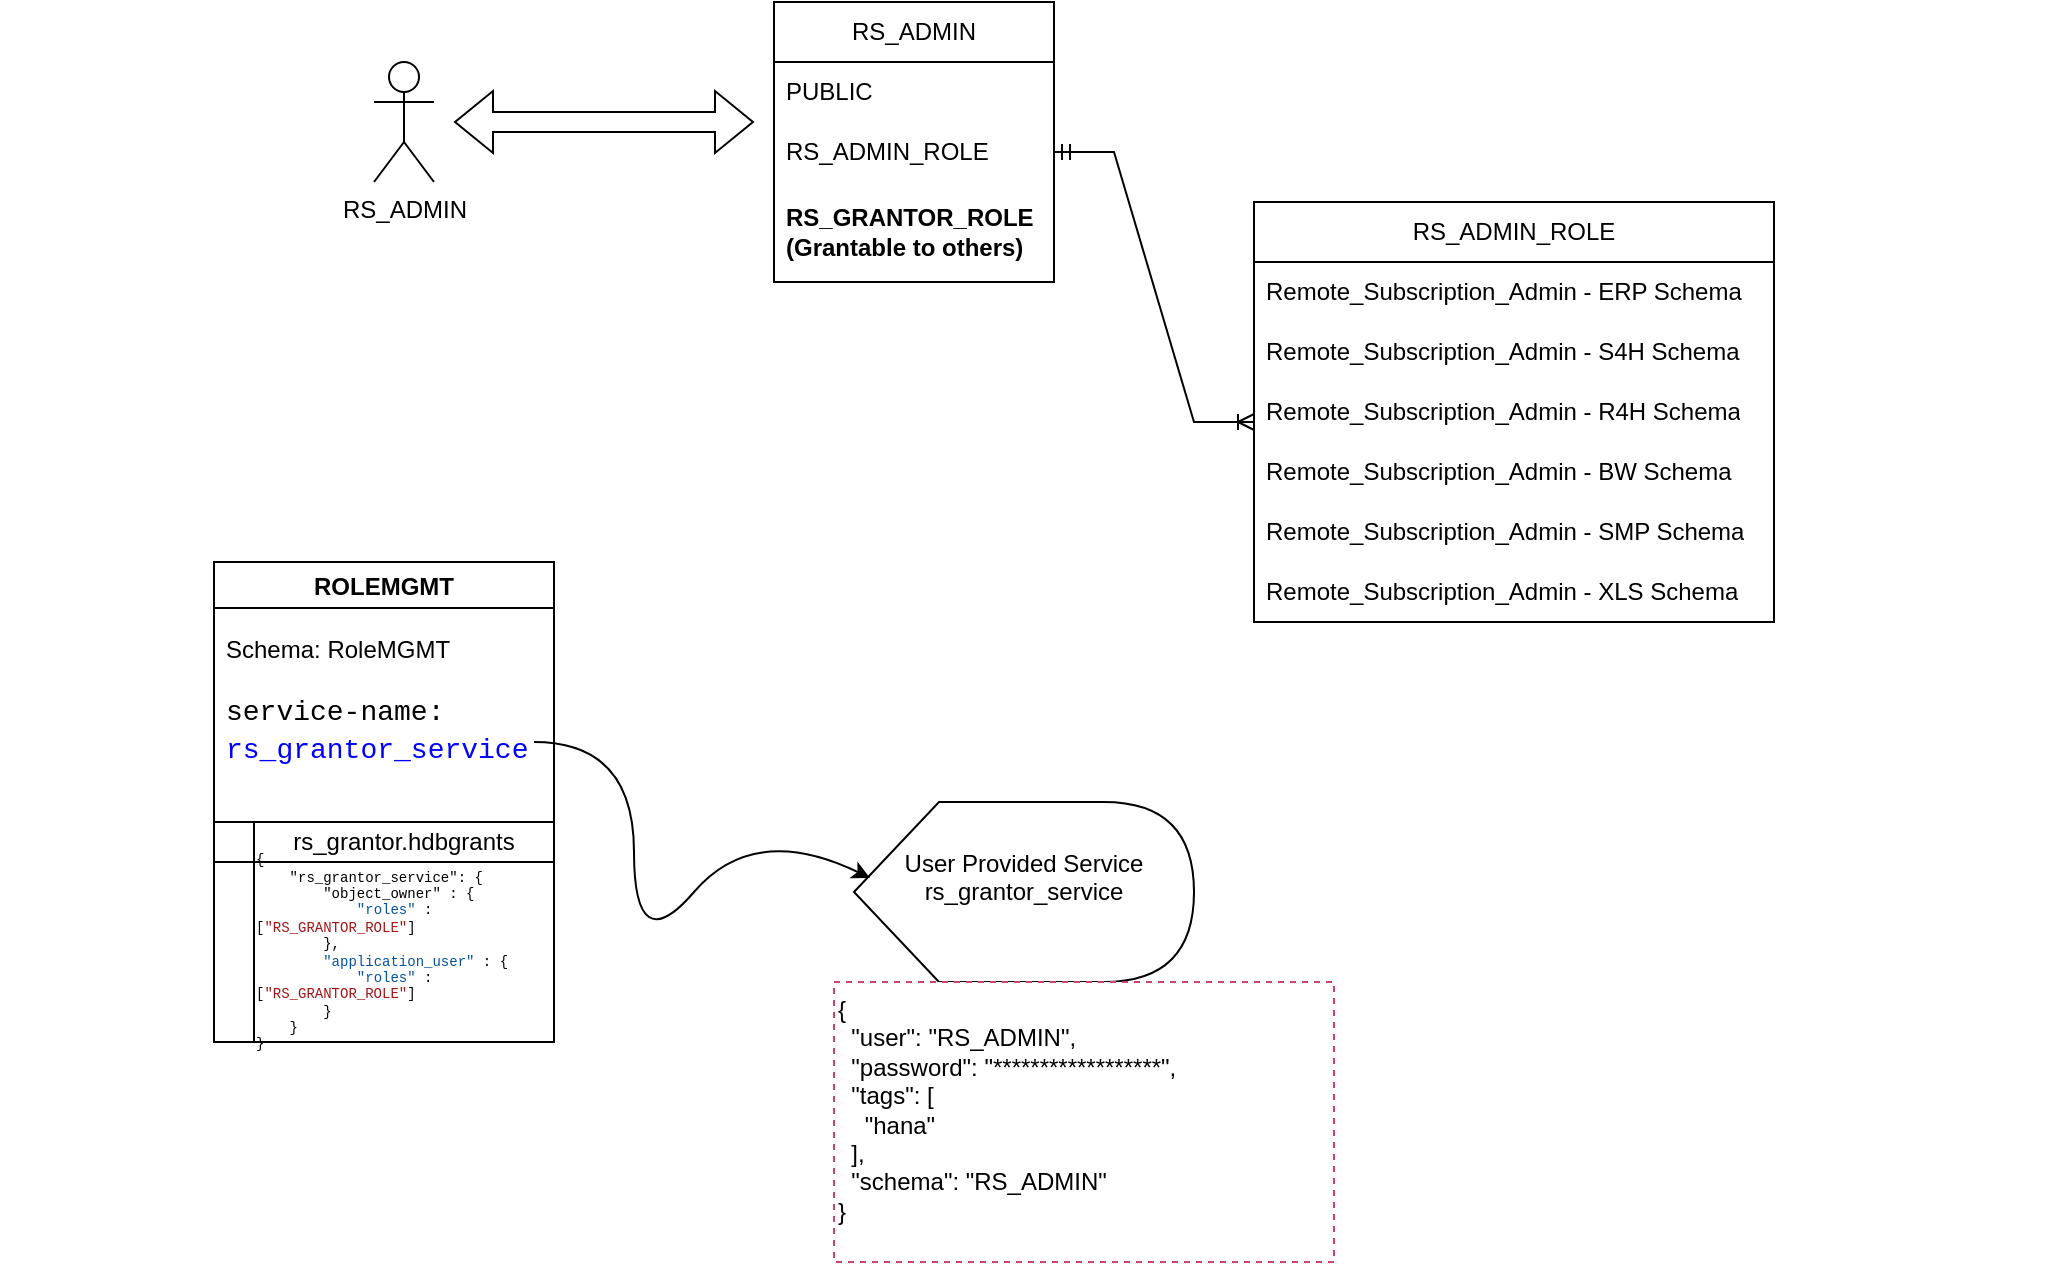 <mxfile version="23.1.6" type="github">
  <diagram id="R2lEEEUBdFMjLlhIrx00" name="Page-1">
    <mxGraphModel dx="1900" dy="530" grid="1" gridSize="10" guides="1" tooltips="1" connect="1" arrows="1" fold="1" page="1" pageScale="1" pageWidth="850" pageHeight="1100" math="0" shadow="0" extFonts="Permanent Marker^https://fonts.googleapis.com/css?family=Permanent+Marker">
      <root>
        <mxCell id="0" />
        <mxCell id="1" parent="0" />
        <mxCell id="_A3LU-vZx2ufWtQYtixy-1" value="RS_ADMIN" style="shape=umlActor;verticalLabelPosition=bottom;verticalAlign=top;html=1;outlineConnect=0;" vertex="1" parent="1">
          <mxGeometry x="140" y="150" width="30" height="60" as="geometry" />
        </mxCell>
        <mxCell id="_A3LU-vZx2ufWtQYtixy-2" value="RS_ADMIN" style="swimlane;fontStyle=0;childLayout=stackLayout;horizontal=1;startSize=30;horizontalStack=0;resizeParent=1;resizeParentMax=0;resizeLast=0;collapsible=1;marginBottom=0;whiteSpace=wrap;html=1;" vertex="1" parent="1">
          <mxGeometry x="340" y="120" width="140" height="140" as="geometry" />
        </mxCell>
        <mxCell id="_A3LU-vZx2ufWtQYtixy-3" value="PUBLIC" style="text;strokeColor=none;fillColor=none;align=left;verticalAlign=middle;spacingLeft=4;spacingRight=4;overflow=hidden;points=[[0,0.5],[1,0.5]];portConstraint=eastwest;rotatable=0;whiteSpace=wrap;html=1;" vertex="1" parent="_A3LU-vZx2ufWtQYtixy-2">
          <mxGeometry y="30" width="140" height="30" as="geometry" />
        </mxCell>
        <mxCell id="_A3LU-vZx2ufWtQYtixy-4" value="RS_ADMIN_ROLE" style="text;strokeColor=none;fillColor=none;align=left;verticalAlign=middle;spacingLeft=4;spacingRight=4;overflow=hidden;points=[[0,0.5],[1,0.5]];portConstraint=eastwest;rotatable=0;whiteSpace=wrap;html=1;" vertex="1" parent="_A3LU-vZx2ufWtQYtixy-2">
          <mxGeometry y="60" width="140" height="30" as="geometry" />
        </mxCell>
        <mxCell id="_A3LU-vZx2ufWtQYtixy-5" value="RS_GRANTOR_ROLE&lt;br&gt;(Grantable to others)" style="text;strokeColor=none;fillColor=none;align=left;verticalAlign=middle;spacingLeft=4;spacingRight=4;overflow=hidden;points=[[0,0.5],[1,0.5]];portConstraint=eastwest;rotatable=0;whiteSpace=wrap;html=1;fontStyle=1" vertex="1" parent="_A3LU-vZx2ufWtQYtixy-2">
          <mxGeometry y="90" width="140" height="50" as="geometry" />
        </mxCell>
        <mxCell id="_A3LU-vZx2ufWtQYtixy-7" value="" style="shape=flexArrow;endArrow=classic;startArrow=classic;html=1;rounded=0;" edge="1" parent="1">
          <mxGeometry width="100" height="100" relative="1" as="geometry">
            <mxPoint x="180" y="180" as="sourcePoint" />
            <mxPoint x="330" y="180" as="targetPoint" />
          </mxGeometry>
        </mxCell>
        <mxCell id="_A3LU-vZx2ufWtQYtixy-8" value="RS_ADMIN_ROLE" style="swimlane;fontStyle=0;childLayout=stackLayout;horizontal=1;startSize=30;horizontalStack=0;resizeParent=1;resizeParentMax=0;resizeLast=0;collapsible=1;marginBottom=0;whiteSpace=wrap;html=1;" vertex="1" parent="1">
          <mxGeometry x="580" y="220" width="260" height="210" as="geometry" />
        </mxCell>
        <mxCell id="_A3LU-vZx2ufWtQYtixy-9" value="Remote_Subscription_Admin - ERP Schema" style="text;strokeColor=none;fillColor=none;align=left;verticalAlign=middle;spacingLeft=4;spacingRight=4;overflow=hidden;points=[[0,0.5],[1,0.5]];portConstraint=eastwest;rotatable=0;whiteSpace=wrap;html=1;" vertex="1" parent="_A3LU-vZx2ufWtQYtixy-8">
          <mxGeometry y="30" width="260" height="30" as="geometry" />
        </mxCell>
        <mxCell id="_A3LU-vZx2ufWtQYtixy-13" value="Remote_Subscription_Admin - S4H Schema" style="text;strokeColor=none;fillColor=none;align=left;verticalAlign=middle;spacingLeft=4;spacingRight=4;overflow=hidden;points=[[0,0.5],[1,0.5]];portConstraint=eastwest;rotatable=0;whiteSpace=wrap;html=1;" vertex="1" parent="_A3LU-vZx2ufWtQYtixy-8">
          <mxGeometry y="60" width="260" height="30" as="geometry" />
        </mxCell>
        <mxCell id="_A3LU-vZx2ufWtQYtixy-14" value="Remote_Subscription_Admin - R4H Schema" style="text;strokeColor=none;fillColor=none;align=left;verticalAlign=middle;spacingLeft=4;spacingRight=4;overflow=hidden;points=[[0,0.5],[1,0.5]];portConstraint=eastwest;rotatable=0;whiteSpace=wrap;html=1;" vertex="1" parent="_A3LU-vZx2ufWtQYtixy-8">
          <mxGeometry y="90" width="260" height="30" as="geometry" />
        </mxCell>
        <mxCell id="_A3LU-vZx2ufWtQYtixy-16" value="Remote_Subscription_Admin - BW Schema" style="text;strokeColor=none;fillColor=none;align=left;verticalAlign=middle;spacingLeft=4;spacingRight=4;overflow=hidden;points=[[0,0.5],[1,0.5]];portConstraint=eastwest;rotatable=0;whiteSpace=wrap;html=1;" vertex="1" parent="_A3LU-vZx2ufWtQYtixy-8">
          <mxGeometry y="120" width="260" height="30" as="geometry" />
        </mxCell>
        <mxCell id="_A3LU-vZx2ufWtQYtixy-10" value="Remote_Subscription_Admin - SMP Schema" style="text;strokeColor=none;fillColor=none;align=left;verticalAlign=middle;spacingLeft=4;spacingRight=4;overflow=hidden;points=[[0,0.5],[1,0.5]];portConstraint=eastwest;rotatable=0;whiteSpace=wrap;html=1;" vertex="1" parent="_A3LU-vZx2ufWtQYtixy-8">
          <mxGeometry y="150" width="260" height="30" as="geometry" />
        </mxCell>
        <mxCell id="_A3LU-vZx2ufWtQYtixy-15" value="Remote_Subscription_Admin - XLS Schema" style="text;strokeColor=none;fillColor=none;align=left;verticalAlign=middle;spacingLeft=4;spacingRight=4;overflow=hidden;points=[[0,0.5],[1,0.5]];portConstraint=eastwest;rotatable=0;whiteSpace=wrap;html=1;" vertex="1" parent="_A3LU-vZx2ufWtQYtixy-8">
          <mxGeometry y="180" width="260" height="30" as="geometry" />
        </mxCell>
        <mxCell id="_A3LU-vZx2ufWtQYtixy-17" value="" style="edgeStyle=entityRelationEdgeStyle;fontSize=12;html=1;endArrow=ERoneToMany;startArrow=ERmandOne;rounded=0;" edge="1" parent="1" source="_A3LU-vZx2ufWtQYtixy-4">
          <mxGeometry width="100" height="100" relative="1" as="geometry">
            <mxPoint x="480" y="430" as="sourcePoint" />
            <mxPoint x="580" y="330" as="targetPoint" />
          </mxGeometry>
        </mxCell>
        <mxCell id="_A3LU-vZx2ufWtQYtixy-18" value="ROLEMGMT" style="swimlane;" vertex="1" parent="1">
          <mxGeometry x="60" y="400" width="170" height="130" as="geometry" />
        </mxCell>
        <mxCell id="_A3LU-vZx2ufWtQYtixy-20" value="Schema: RoleMGMT&lt;br&gt;&lt;br&gt;&lt;div style=&quot;background-color: rgb(255, 255, 255); font-family: Consolas, &amp;quot;Courier New&amp;quot;, monospace; font-size: 14px; line-height: 19px;&quot;&gt;service-name: &lt;span style=&quot;color: #0000ff;&quot;&gt;rs_grantor_service&lt;/span&gt;&lt;/div&gt;" style="text;strokeColor=none;fillColor=none;align=left;verticalAlign=middle;spacingLeft=4;spacingRight=4;overflow=hidden;points=[[0,0.5],[1,0.5]];portConstraint=eastwest;rotatable=0;whiteSpace=wrap;html=1;" vertex="1" parent="_A3LU-vZx2ufWtQYtixy-18">
          <mxGeometry y="30" width="170" height="80" as="geometry" />
        </mxCell>
        <mxCell id="_A3LU-vZx2ufWtQYtixy-21" value="" style="shape=internalStorage;whiteSpace=wrap;html=1;backgroundOutline=1;" vertex="1" parent="1">
          <mxGeometry x="60" y="530" width="170" height="110" as="geometry" />
        </mxCell>
        <mxCell id="_A3LU-vZx2ufWtQYtixy-22" value="rs_grantor.hdbgrants" style="text;html=1;align=center;verticalAlign=middle;whiteSpace=wrap;rounded=0;" vertex="1" parent="1">
          <mxGeometry x="80" y="530" width="150" height="20" as="geometry" />
        </mxCell>
        <mxCell id="_A3LU-vZx2ufWtQYtixy-24" value="&lt;div style=&quot;border-color: var(--border-color); font-family: Consolas, &amp;quot;Courier New&amp;quot;, monospace; text-align: left; font-size: 7px;&quot;&gt;&lt;font style=&quot;border-color: var(--border-color); font-size: 7px;&quot;&gt;{&lt;/font&gt;&lt;/div&gt;&lt;div style=&quot;border-color: var(--border-color); font-family: Consolas, &amp;quot;Courier New&amp;quot;, monospace; text-align: left; font-size: 7px;&quot;&gt;&lt;font style=&quot;border-color: var(--border-color); font-size: 7px;&quot;&gt;&amp;nbsp; &amp;nbsp; &quot;rs_grantor_service&quot;: {&lt;/font&gt;&lt;/div&gt;&lt;div style=&quot;border-color: var(--border-color); font-family: Consolas, &amp;quot;Courier New&amp;quot;, monospace; text-align: left; font-size: 7px;&quot;&gt;&lt;font style=&quot;border-color: var(--border-color); font-size: 7px;&quot;&gt;&amp;nbsp; &amp;nbsp; &amp;nbsp; &amp;nbsp;&amp;nbsp;&quot;object_owner&quot;&amp;nbsp;: {&lt;/font&gt;&lt;/div&gt;&lt;div style=&quot;border-color: var(--border-color); font-family: Consolas, &amp;quot;Courier New&amp;quot;, monospace; text-align: left; font-size: 7px;&quot;&gt;&lt;font style=&quot;border-color: var(--border-color); font-size: 7px;&quot;&gt;&amp;nbsp; &amp;nbsp; &amp;nbsp; &amp;nbsp; &amp;nbsp; &amp;nbsp;&amp;nbsp;&lt;span style=&quot;border-color: var(--border-color); color: rgb(4, 81, 165); font-size: 7px;&quot;&gt;&quot;roles&quot;&lt;/span&gt;&amp;nbsp;: [&lt;span style=&quot;border-color: var(--border-color); color: rgb(163, 21, 21); font-size: 7px;&quot;&gt;&quot;RS_GRANTOR_ROLE&quot;&lt;/span&gt;]&lt;/font&gt;&lt;/div&gt;&lt;div style=&quot;border-color: var(--border-color); font-family: Consolas, &amp;quot;Courier New&amp;quot;, monospace; text-align: left; font-size: 7px;&quot;&gt;&lt;font style=&quot;border-color: var(--border-color); font-size: 7px;&quot;&gt;&amp;nbsp; &amp;nbsp; &amp;nbsp; &amp;nbsp; },&lt;/font&gt;&lt;/div&gt;&lt;div style=&quot;border-color: var(--border-color); font-family: Consolas, &amp;quot;Courier New&amp;quot;, monospace; text-align: left; font-size: 7px;&quot;&gt;&lt;font style=&quot;border-color: var(--border-color); font-size: 7px;&quot;&gt;&amp;nbsp; &amp;nbsp; &amp;nbsp; &amp;nbsp;&amp;nbsp;&lt;span style=&quot;border-color: var(--border-color); color: rgb(4, 81, 165); font-size: 7px;&quot;&gt;&quot;application_user&quot;&lt;/span&gt;&amp;nbsp;: {&lt;/font&gt;&lt;/div&gt;&lt;div style=&quot;border-color: var(--border-color); font-family: Consolas, &amp;quot;Courier New&amp;quot;, monospace; text-align: left; font-size: 7px;&quot;&gt;&lt;font style=&quot;border-color: var(--border-color); font-size: 7px;&quot;&gt;&amp;nbsp; &amp;nbsp; &amp;nbsp; &amp;nbsp; &amp;nbsp; &amp;nbsp;&amp;nbsp;&lt;span style=&quot;border-color: var(--border-color); color: rgb(4, 81, 165); font-size: 7px;&quot;&gt;&quot;roles&quot;&lt;/span&gt;&amp;nbsp;: [&lt;span style=&quot;border-color: var(--border-color); color: rgb(163, 21, 21); font-size: 7px;&quot;&gt;&quot;RS_GRANTOR_ROLE&quot;&lt;/span&gt;]&lt;/font&gt;&lt;/div&gt;&lt;div style=&quot;border-color: var(--border-color); font-family: Consolas, &amp;quot;Courier New&amp;quot;, monospace; text-align: left; font-size: 7px;&quot;&gt;&lt;font style=&quot;border-color: var(--border-color); font-size: 7px;&quot;&gt;&amp;nbsp; &amp;nbsp; &amp;nbsp; &amp;nbsp; }&lt;/font&gt;&lt;/div&gt;&lt;div style=&quot;border-color: var(--border-color); font-family: Consolas, &amp;quot;Courier New&amp;quot;, monospace; text-align: left; font-size: 7px;&quot;&gt;&lt;font style=&quot;border-color: var(--border-color); font-size: 7px;&quot;&gt;&amp;nbsp; &amp;nbsp; }&lt;/font&gt;&lt;/div&gt;&lt;div style=&quot;border-color: var(--border-color); font-family: Consolas, &amp;quot;Courier New&amp;quot;, monospace; text-align: left; font-size: 7px;&quot;&gt;&lt;font style=&quot;border-color: var(--border-color); font-size: 7px;&quot;&gt;}&lt;/font&gt;&lt;/div&gt;" style="text;html=1;align=center;verticalAlign=middle;whiteSpace=wrap;rounded=0;fontSize=7;" vertex="1" parent="1">
          <mxGeometry x="80" y="550" width="160" height="90" as="geometry" />
        </mxCell>
        <mxCell id="_A3LU-vZx2ufWtQYtixy-25" value="&lt;br&gt;&lt;br&gt;&lt;div style=&quot;&quot;&gt;&lt;span style=&quot;background-color: initial;&quot;&gt;User Provided Service&lt;/span&gt;&lt;/div&gt;rs_grantor_service&lt;br&gt;&lt;div style=&quot;-webkit-tap-highlight-color: rgba(0, 0, 0, 0); text-size-adjust: none; position: relative; display: -webkit-flex; align-items: flex-start; flex-direction: row; box-sizing: border-box; color: rgb(29, 45, 62); font-family: &amp;quot;72&amp;quot;, &amp;quot;72full&amp;quot;, Arial, Helvetica, sans-serif; font-size: 16px;&quot; class=&quot;sapFDynamicPageTitleMain sapFDynamicPageTitleMainNoContent&quot; id=&quot;__title34-main&quot;&gt;&lt;div style=&quot;-webkit-tap-highlight-color: rgba(0, 0, 0, 0); text-size-adjust: none; display: -webkit-flex; align-items: flex-start; flex-grow: 1; width: 1022.66px;&quot; class=&quot;sapFDynamicPageTitleMainInner&quot;&gt;&lt;div style=&quot;-webkit-tap-highlight-color: rgba(0, 0, 0, 0); text-size-adjust: none; cursor: default; display: -webkit-flex; align-items: flex-start; flex-direction: column; justify-content: space-between; min-width: 0px; flex-shrink: 2;&quot; class=&quot;sapFDynamicPageTitleMainHeading&quot; id=&quot;__title34-left-inner&quot;&gt;&lt;div style=&quot;-webkit-tap-highlight-color: rgba(0, 0, 0, 0); text-size-adjust: none; text-overflow: ellipsis; box-sizing: border-box; vertical-align: middle; min-width: 1px; max-width: 100%; margin-top: 0.312rem;&quot; class=&quot;sapFDynamicPageTitleHeading-CTX sapFDynamicPageTitleMainHeadingInner&quot;&gt;&lt;div style=&quot;-webkit-tap-highlight-color: rgba(0, 0, 0, 0); text-size-adjust: none; background-color: transparent; display: flex; box-sizing: border-box; flex-flow: column; place-content: stretch flex-start; align-items: stretch;&quot; class=&quot;sapMFlexBox sapMVBox sapMFlexBoxJustifyStart sapMFlexBoxAlignItemsStretch sapMFlexBoxWrapNoWrap sapMFlexBoxAlignContentStretch sapMFlexBoxBGTransparent&quot; data-sap-ui-render=&quot;&quot; data-sap-ui=&quot;__vbox314&quot; id=&quot;__vbox314&quot;&gt;&lt;div style=&quot;text-align: left; -webkit-tap-highlight-color: rgba(0, 0, 0, 0); text-size-adjust: none; background-color: transparent; position: relative; align-self: auto; order: 0; flex: 0 1 auto; min-height: auto; min-width: auto;&quot; class=&quot;sapMFlexItemAlignAuto sapMFlexBoxBGTransparent sapMFlexItem&quot; id=&quot;__data1776&quot;&gt;&lt;br&gt;&lt;/div&gt;&lt;/div&gt;&lt;/div&gt;&lt;/div&gt;&lt;div style=&quot;-webkit-tap-highlight-color: rgba(0, 0, 0, 0); text-size-adjust: none; cursor: default; min-width: 0.062rem; padding: 0px 0px 0px 0.5rem; flex-shrink: 1;&quot; class=&quot;sapFDynamicPageTitleMainContent sapFDynamicPageTitleContent-CTX&quot; id=&quot;__title34-content&quot;&gt;&lt;/div&gt;&lt;div style=&quot;-webkit-tap-highlight-color: rgba(0, 0, 0, 0); text-size-adjust: none; cursor: default; margin-left: auto; min-width: 3rem; flex-grow: 1; padding-left: 0.5rem; flex-shrink: 0.1;&quot; class=&quot;sapFDynamicPageTitleMainActions sapFDynamicPageTitleMainActionsHasContent&quot; id=&quot;__title34-mainActions&quot;&gt;&lt;div style=&quot;-webkit-tap-highlight-color: rgba(0, 0, 0, 0); text-size-adjust: none; overflow: visible; -webkit-box-align: center; align-items: center; box-sizing: border-box; height: 2.75rem; padding: 0px; background: transparent; border-bottom: none; display: flex; justify-content: flex-end;&quot; class=&quot;sapMIBar sapMTBInactive sapMTB sapMTBNewFlex sapMTBClear sapMTB-Auto-CTX sapMOTB sapFDynamicPageTitleActionsBar&quot; data-sap-ui-fastnavgroup=&quot;true&quot; data-sap-ui-render=&quot;&quot; data-sap-ui=&quot;__title34-_actionsToolbar&quot; id=&quot;__title34-_actionsToolbar&quot;&gt;&lt;div style=&quot;-webkit-tap-highlight-color: rgba(0, 0, 0, 0); text-size-adjust: none; background-color: transparent; display: flex; box-sizing: border-box; flex-flow: row; place-content: stretch flex-start; align-items: stretch; flex-shrink: 0; margin-left: 0.25rem;&quot; class=&quot;sapMFlexBox sapMHBox sapMFlexBoxJustifyStart sapMFlexBoxAlignItemsStretch sapMFlexBoxWrapNoWrap sapMFlexBoxAlignContentStretch sapMFlexBoxBGTransparent sapMBarChild&quot; data-sap-ui-render=&quot;&quot; data-sap-ui=&quot;__hbox416&quot; id=&quot;__hbox416&quot;&gt;&lt;div style=&quot;-webkit-tap-highlight-color: rgba(0, 0, 0, 0); text-size-adjust: none; background-color: transparent; position: relative; align-self: auto; order: 0; flex: 0 1 auto; min-height: auto; min-width: auto;&quot; class=&quot;sapMFlexItemAlignAuto sapMFlexBoxBGTransparent sapMFlexItem&quot; id=&quot;__data1778&quot;&gt;&lt;button style=&quot;-webkit-tap-highlight-color: rgba(0, 0, 0, 0); text-size-adjust: none; margin: 0px; height: 2rem; padding: 0.188rem 0px; vertical-align: top; border-width: initial; border-style: none; border-color: initial; background-color: transparent; position: relative; overflow: visible; cursor: pointer;&quot; class=&quot;sapMBtnBase sapMBtn sapUiTinyMarginEnd&quot; data-ui5-accesskey=&quot;v&quot; data-sap-ui-render=&quot;&quot; data-sap-ui=&quot;__button305&quot; id=&quot;__button305&quot;&gt;&lt;span style=&quot;-webkit-tap-highlight-color: rgba(0, 0, 0, 0); text-size-adjust: none; vertical-align: top; appearance: none; user-select: none; background-clip: padding-box; box-sizing: border-box; font-family: &amp;quot;72-SemiboldDuplex&amp;quot;, &amp;quot;72-SemiboldDuplexfull&amp;quot;, &amp;quot;72&amp;quot;, &amp;quot;72full&amp;quot;, Arial, Helvetica, sans-serif; font-size: 0.875rem; height: 1.625rem; min-width: 2rem; margin: 0px; padding: 0px 0.438rem; position: relative; background-color: transparent; border: 0.062rem solid transparent; border-radius: 0.5rem; color: rgb(0, 100, 217); text-shadow: none; display: flex; justify-content: center;&quot; class=&quot;sapMBtnInner sapMBtnHoverable sapMFocusable sapMBtnText sapMBtnDefault&quot; id=&quot;__button305-inner&quot;&gt;&lt;span style=&quot;-webkit-tap-highlight-color: rgba(0, 0, 0, 0); text-size-adjust: none; overflow: hidden; text-overflow: ellipsis; vertical-align: top; line-height: 1.5rem; display: inline-block; flex-shrink: 1;&quot; class=&quot;sapMBtnContent&quot; id=&quot;__button305-content&quot;&gt;&lt;br&gt;&lt;/span&gt;&lt;/span&gt;&lt;/button&gt;&lt;/div&gt;&lt;/div&gt;&lt;/div&gt;&lt;/div&gt;&lt;/div&gt;&lt;/div&gt;" style="shape=display;whiteSpace=wrap;html=1;" vertex="1" parent="1">
          <mxGeometry x="380" y="520" width="170" height="90" as="geometry" />
        </mxCell>
        <mxCell id="_A3LU-vZx2ufWtQYtixy-26" value="{&#xa;  &quot;user&quot;: &quot;RS_ADMIN&quot;,&#xa;  &quot;password&quot;: &quot;******************&quot;,&#xa;  &quot;tags&quot;: [&#xa;    &quot;hana&quot;&#xa;  ],&#xa;  &quot;schema&quot;: &quot;RS_ADMIN&quot;&#xa;}" style="text;whiteSpace=wrap;fillColor=default;strokeColor=#cd4272;dashed=1;" vertex="1" parent="1">
          <mxGeometry x="370" y="610" width="250" height="140" as="geometry" />
        </mxCell>
        <mxCell id="_A3LU-vZx2ufWtQYtixy-31" value="" style="curved=1;endArrow=classic;html=1;rounded=0;entryX=0.047;entryY=0.422;entryDx=0;entryDy=0;entryPerimeter=0;" edge="1" parent="1" target="_A3LU-vZx2ufWtQYtixy-25">
          <mxGeometry width="50" height="50" relative="1" as="geometry">
            <mxPoint x="220" y="490" as="sourcePoint" />
            <mxPoint x="350" y="470" as="targetPoint" />
            <Array as="points">
              <mxPoint x="270" y="490" />
              <mxPoint x="270" y="600" />
              <mxPoint x="330" y="530" />
            </Array>
          </mxGeometry>
        </mxCell>
      </root>
    </mxGraphModel>
  </diagram>
</mxfile>
